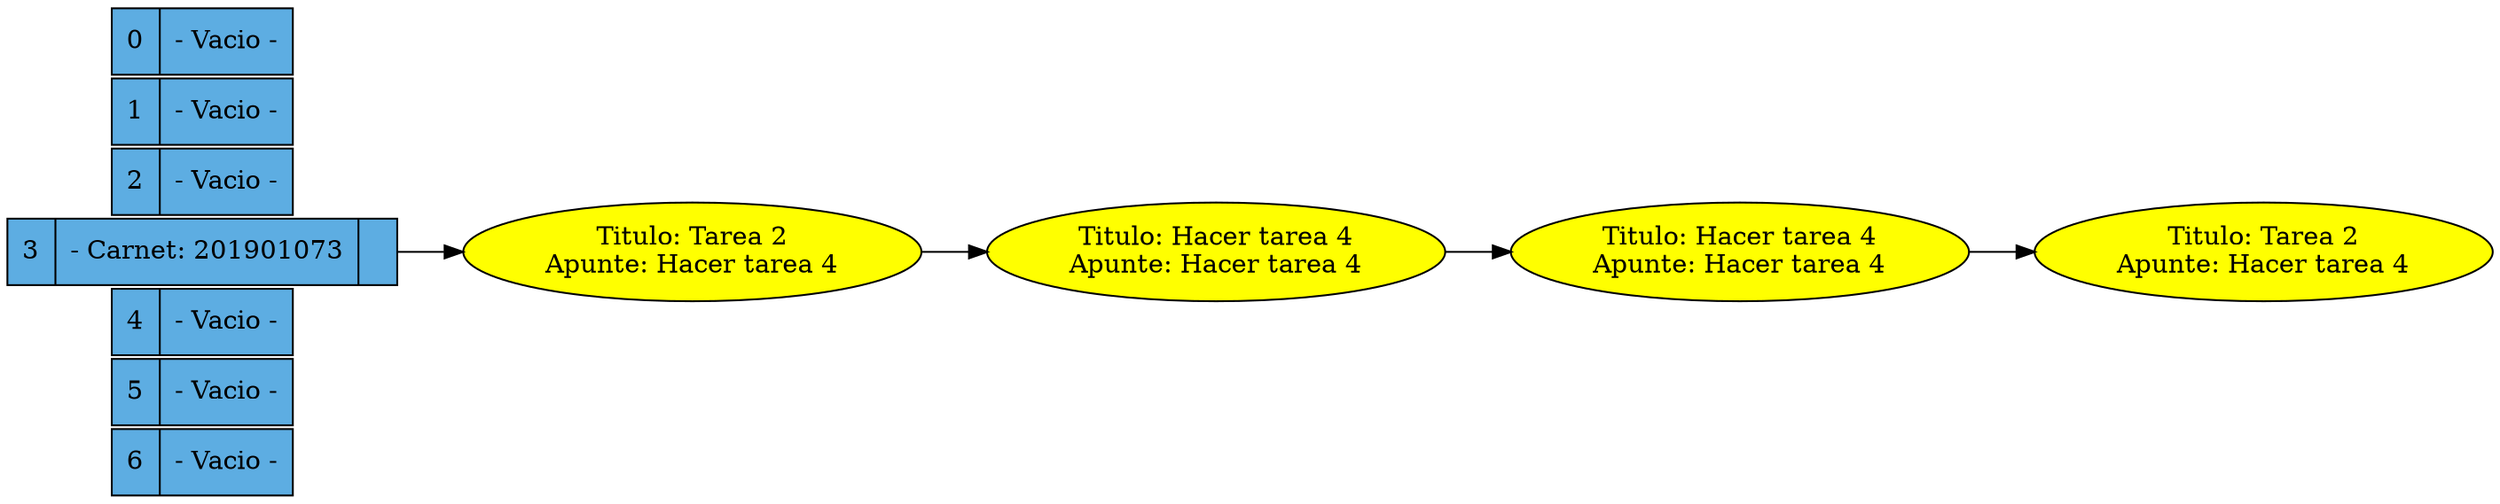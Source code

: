 digraph Hash{
rankdir=LR;
nodesep=0;
node [shape = box,fillcolor="#5DADE2" color="black" style="filled"];
node[shape = record label = "{6| -      Vacio       -}";]v6
node[shape = record label = "{5| -      Vacio       -}";]v5
node[shape = record label = "{4| -      Vacio       -}";]v4
node[shape = record label = "{3| - Carnet: 201901073|}";]v3
"n_<Estructuras.Hash.Lista_Simple.nodo_simple.NodoSimple object at 0x00000203A280A940>"[label="Titulo: Tarea 2\nApunte: Hacer tarea 4", shape = ellipse, fillcolor = "#FFFF00"];
"n_<Estructuras.Hash.Lista_Simple.nodo_simple.NodoSimple object at 0x00000203A280A940>" -> "n_<Estructuras.Hash.Lista_Simple.nodo_simple.NodoSimple object at 0x00000203A280A6D0>";
"n_<Estructuras.Hash.Lista_Simple.nodo_simple.NodoSimple object at 0x00000203A280A6D0>"[label="Titulo: Hacer tarea 4\nApunte: Hacer tarea 4", shape = ellipse, fillcolor = "#FFFF00"];
"n_<Estructuras.Hash.Lista_Simple.nodo_simple.NodoSimple object at 0x00000203A280A6D0>" -> "n_<Estructuras.Hash.Lista_Simple.nodo_simple.NodoSimple object at 0x00000203A280D2B0>";
"n_<Estructuras.Hash.Lista_Simple.nodo_simple.NodoSimple object at 0x00000203A280D2B0>"[label="Titulo: Hacer tarea 4\nApunte: Hacer tarea 4", shape = ellipse, fillcolor = "#FFFF00"];
"n_<Estructuras.Hash.Lista_Simple.nodo_simple.NodoSimple object at 0x00000203A280D2B0>" -> "n_<Estructuras.Hash.Lista_Simple.nodo_simple.NodoSimple object at 0x00000203A2811DC0>";
"n_<Estructuras.Hash.Lista_Simple.nodo_simple.NodoSimple object at 0x00000203A2811DC0>"[label="Titulo: Tarea 2\nApunte: Hacer tarea 4", shape = ellipse, fillcolor = "#FFFF00"];
v3 -> "n_<Estructuras.Hash.Lista_Simple.nodo_simple.NodoSimple object at 0x00000203A280A940>";
node[shape = record label = "{2| -      Vacio       -}";]v2
node[shape = record label = "{1| -      Vacio       -}";]v1
node[shape = record label = "{0| -      Vacio       -}";]v0
}

